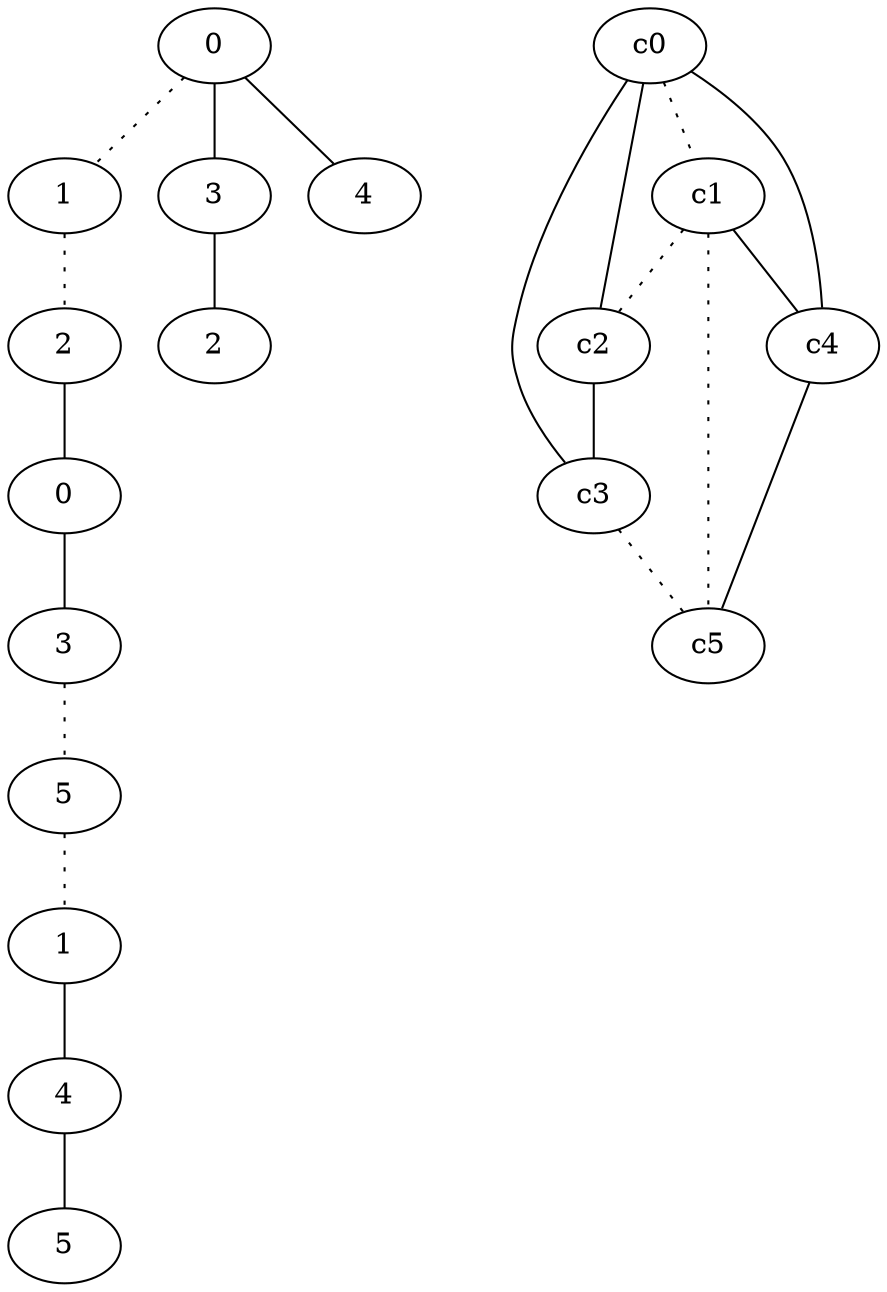 graph {
a0[label=0];
a1[label=1];
a2[label=2];
a3[label=0];
a4[label=3];
a5[label=5];
a6[label=1];
a7[label=4];
a8[label=5];
a9[label=3];
a10[label=2];
a11[label=4];
a0 -- a1 [style=dotted];
a0 -- a9;
a0 -- a11;
a1 -- a2 [style=dotted];
a2 -- a3;
a3 -- a4;
a4 -- a5 [style=dotted];
a5 -- a6 [style=dotted];
a6 -- a7;
a7 -- a8;
a9 -- a10;
c0 -- c1 [style=dotted];
c0 -- c2;
c0 -- c3;
c0 -- c4;
c1 -- c2 [style=dotted];
c1 -- c4;
c1 -- c5 [style=dotted];
c2 -- c3;
c3 -- c5 [style=dotted];
c4 -- c5;
}
